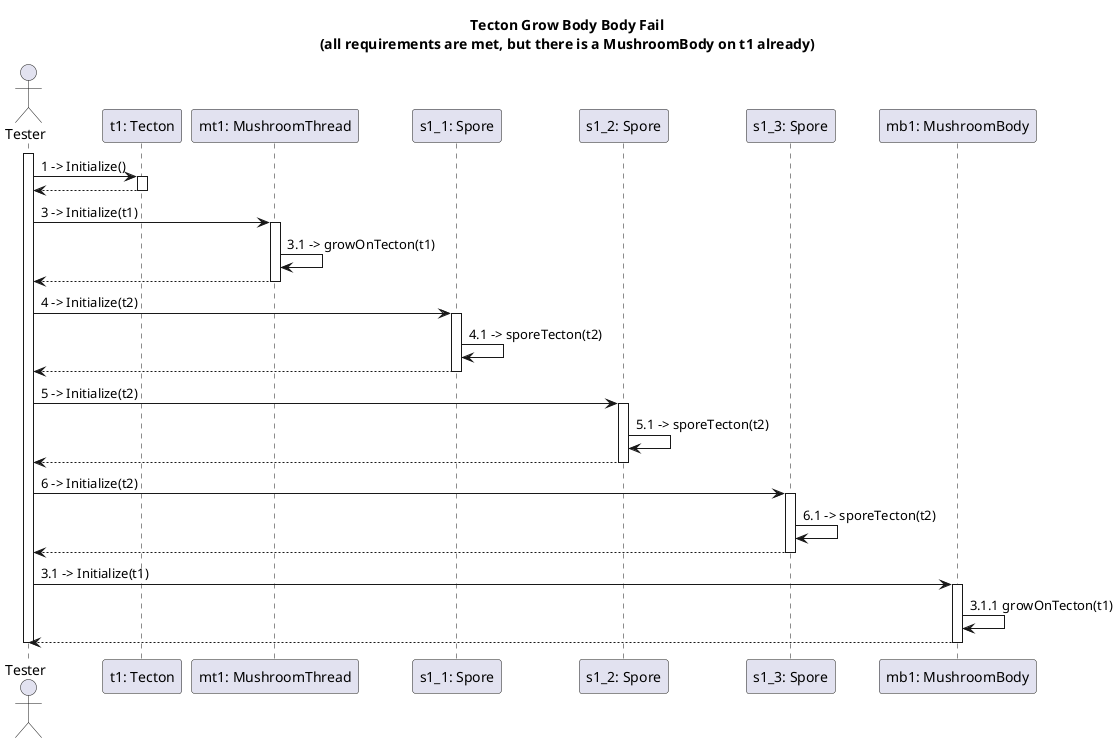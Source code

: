 ' Test-casek:
' - Tecton Grow Body Body Fail: t1-en van mt1; t1-en van s1_1, s1_2, s1_3; t1-en van mb1
'   - t1-re próbálunk új gombatestet növeszteni, ami nem sikerül, mert már van ott egy (mb1)
'   - MÓDOSULT: t4-ből t1; mb4-ből mb1 ~Tmas

@startuml communicationTecton3_4

title Tecton Grow Body Body Fail\n(all requirements are met, but there is a MushroomBody on t1 already)

actor "Tester" as ts
participant "t1: Tecton" as t1

participant "mt1: MushroomThread" as mt1

participant "s1_1: Spore" as s1_1
participant "s1_2: Spore" as s1_2
participant "s1_3: Spore" as s1_3

participant "mb1: MushroomBody" as mb1

activate ts

ts -> t1: 1 -> Initialize()
activate t1

ts <-- t1
deactivate t1

ts -> mt1: 3 -> Initialize(t1)
activate mt1
	' tecton beállítás
	' growOnTecton() blackboxolja, hogy a Tecton MushroomThreadjei közé is felveszi magát
	mt1 -> mt1: 3.1 -> growOnTecton(t1)

ts <-- mt1
deactivate mt1

' ------------------------------------------
' s1_1: t1-en
ts -> s1_1: 4 -> Initialize(t2)
activate s1_1

' sporeTecton blackboxolja, hogy a Tectonon hozzáadja magát a MushroomSporeok közé
s1_1 -> s1_1: 4.1 -> sporeTecton(t2)

ts <-- s1_1
deactivate s1_1


' ------------------------------------------
' s1_2: t1-en
ts -> s1_2: 5 -> Initialize(t2)
activate s1_2

' sporeTecton blackboxolja, hogy a Tectonon hozzáadja magát a MushroomSporeok közé
s1_2 -> s1_2: 5.1 -> sporeTecton(t2)

ts <-- s1_2
deactivate s1_2


' ------------------------------------------
' s1_3: t1-en
ts -> s1_3: 6 -> Initialize(t2)
activate s1_3

' sporeTecton blackboxolja, hogy a Tectonon hozzáadja magát a MushroomSporeok közé
s1_3 -> s1_3: 6.1 -> sporeTecton(t2)

ts <-- s1_3
deactivate s1_3


' ------------------------------------------
' mb1: 
' - t1-en nő
ts -> mb1: 3.1 -> Initialize(t1)
activate mb1

' a growOnTecton() blackboxolja, hogy a Tectonon regisztrálja magát, mint MushroomBody
mb1 -> mb1: 3.1.1 growOnTecton(t1)

ts <-- mb1
deactivate mb1


deactivate ts

@enduml